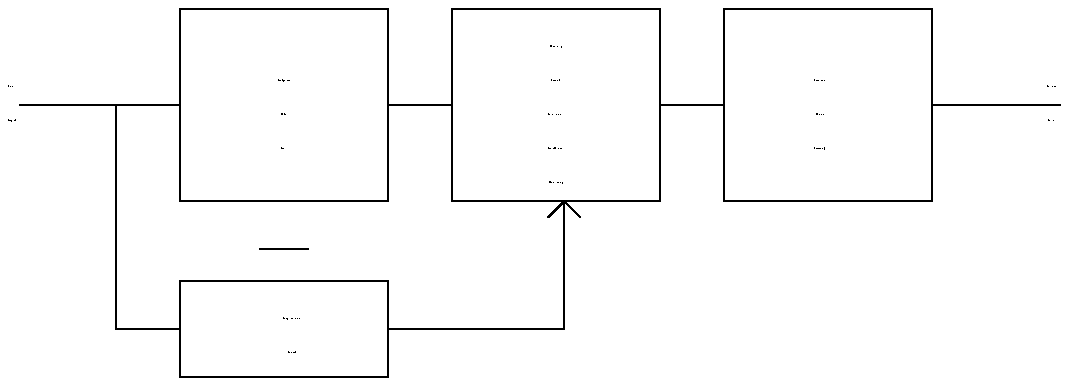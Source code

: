 .nf
.PS
scale=100
define t104 |
[ box invis ht 84 wid 80 with .sw at 0,0
"\fR\s10\&frequency\fP\s0" at 40,74
"\fR\s10\&sample\fP\s0" at 40,57
"\fR\s10\&quantization,\fP\s0" at 40,40
"\fR\s10\&bit allocation,\fP\s0" at 40,23
"\fR\s10\&& encoding\fP\s0" at 40,6
] |

define t105 |
[ box invis ht 50 wid 58 with .sw at 0,0
"\fR\s10\&bitstream\fP\s0" at 29,40
"\fR\s10\&frame\fP\s0" at 29,23
"\fR\s10\&assembly\fP\s0" at 29,6
] |

define t100 |
[ box invis ht 34 wid 52 with .sw at 0,0
"\fR\s10\&encoder\fP\s0" at 26,24
"\fR\s10\&output\fP\s0" at 26,7
] |

define t106 |
[ box invis ht 34 wid 38 with .sw at 0,0
"\fR\s10\&input\fP\s0" at 19,24
"\fR\s10\&signal\fP\s0" at 19,7
] |

define t107 |
[ box invis ht 50 wid 62 with .sw at 0,0
"\fR\s10\&polyphase\fP\s0" at 31,40
"\fR\s10\&filter\fP\s0" at 31,23
"\fR\s10\&bank\fP\s0" at 31,6
] |

define t108 |
[ box invis ht 34 wid 94 with .sw at 0,0
"\fR\s10\&psychoacoustic\fP\s0" at 47,24
"\fR\s10\&model\fP\s0" at 47,7
] |

define m0 |
[ box invis ht 96 wid 192 with .sw at 0,0
t105 with .nw at 19,73
box ht 96 wid 104 with .nw at 0,96 
t100 with .nw at 138,70
line  from 104,48 to 168,48 
] |

define m1 |
[ box invis ht 160 wid 104 with .sw at 0,0
line  from 56,0 to 56,64 
box ht 96 wid 104 with .nw at 0,160 
line  from 56,64 to 64,56 
line  from 56,64 to 48,56 
t104 with .nw at 12,154
] |

box invis ht 184 wid 568 with .sw at 0,0
m1 with .nw at 240,184
line  from 296,24 to 208,24 
m0 with .nw at 376,184
line  from 344,136 to 376,136 
line  from 72,24 to 72,136 
box ht 96 wid 104 with .nw at 104,184 
line  from 72,24 to 104,24 
box ht 0 wid 24 with .nw at 144,64 
line  from 104,136 to 24,136 
t106 with .nw at 1,158
t107 with .nw at 125,161
t108 with .nw at 113,42
box ht 48 wid 104 with .nw at 104,48 
line  from 208,136 to 240,136 
.PE
.fi
